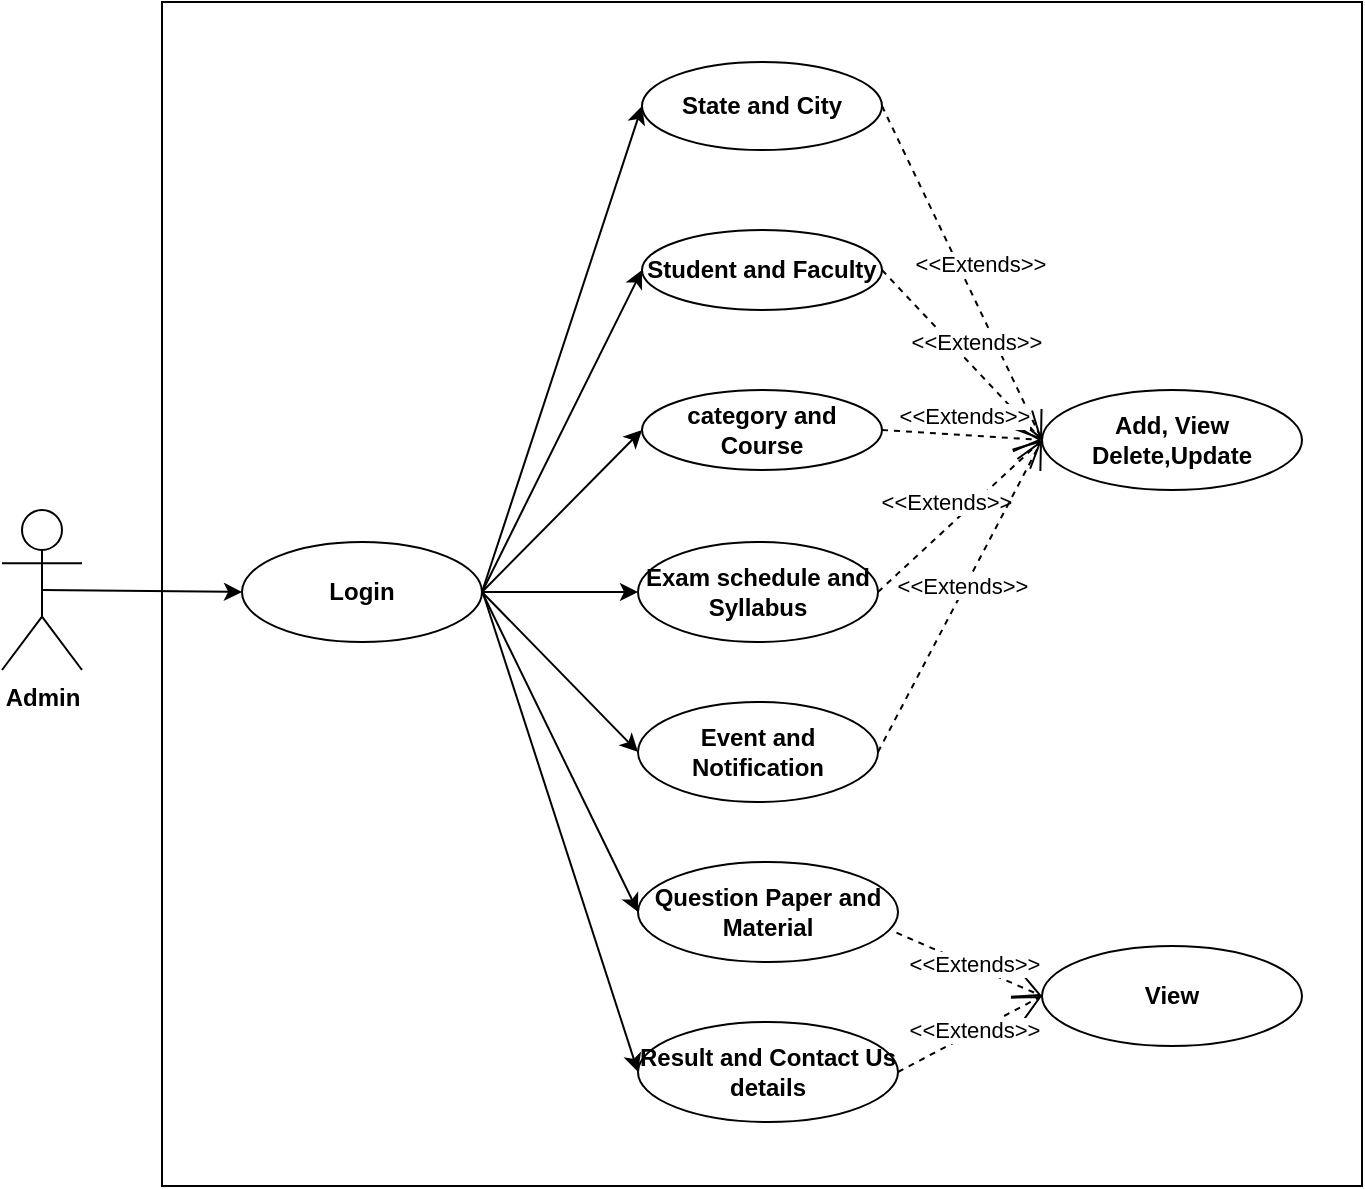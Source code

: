 <mxfile version="12.4.1" type="device" pages="1"><diagram id="-WtMuzNj1OtKJQWZ-gPg" name="Page-1"><mxGraphModel dx="1021" dy="509" grid="1" gridSize="10" guides="1" tooltips="1" connect="1" arrows="1" fold="1" page="1" pageScale="1" pageWidth="827" pageHeight="1169" math="0" shadow="0"><root><mxCell id="0"/><mxCell id="1" parent="0"/><mxCell id="2abFkvIkAXN5Pg3tzGs2-247" value="" style="rounded=0;whiteSpace=wrap;html=1;" vertex="1" parent="1"><mxGeometry x="160" y="288" width="600" height="592" as="geometry"/></mxCell><mxCell id="2abFkvIkAXN5Pg3tzGs2-222" value="Admin" style="shape=umlActor;verticalLabelPosition=bottom;labelBackgroundColor=#ffffff;verticalAlign=top;html=1;outlineConnect=0;fontStyle=1" vertex="1" parent="1"><mxGeometry x="80" y="542" width="40" height="80" as="geometry"/></mxCell><mxCell id="2abFkvIkAXN5Pg3tzGs2-223" value="Login" style="ellipse;whiteSpace=wrap;html=1;fontStyle=1" vertex="1" parent="1"><mxGeometry x="200" y="558" width="120" height="50" as="geometry"/></mxCell><mxCell id="2abFkvIkAXN5Pg3tzGs2-224" value="category and Course" style="ellipse;whiteSpace=wrap;html=1;fontStyle=1" vertex="1" parent="1"><mxGeometry x="400" y="482" width="120" height="40" as="geometry"/></mxCell><mxCell id="2abFkvIkAXN5Pg3tzGs2-225" value="Exam schedule and Syllabus" style="ellipse;whiteSpace=wrap;html=1;fontStyle=1" vertex="1" parent="1"><mxGeometry x="398" y="558" width="120" height="50" as="geometry"/></mxCell><mxCell id="2abFkvIkAXN5Pg3tzGs2-226" value="Result and Contact Us details" style="ellipse;whiteSpace=wrap;html=1;fontStyle=1" vertex="1" parent="1"><mxGeometry x="398" y="798" width="130" height="50" as="geometry"/></mxCell><mxCell id="2abFkvIkAXN5Pg3tzGs2-227" value="Question Paper and Material" style="ellipse;whiteSpace=wrap;html=1;fontStyle=1" vertex="1" parent="1"><mxGeometry x="398" y="718" width="130" height="50" as="geometry"/></mxCell><mxCell id="2abFkvIkAXN5Pg3tzGs2-228" value="Event and Notification" style="ellipse;whiteSpace=wrap;html=1;fontStyle=1" vertex="1" parent="1"><mxGeometry x="398" y="638" width="120" height="50" as="geometry"/></mxCell><mxCell id="2abFkvIkAXN5Pg3tzGs2-229" value="Student and Faculty" style="ellipse;whiteSpace=wrap;html=1;fontStyle=1" vertex="1" parent="1"><mxGeometry x="400" y="402" width="120" height="40" as="geometry"/></mxCell><mxCell id="2abFkvIkAXN5Pg3tzGs2-230" value="State and City" style="ellipse;whiteSpace=wrap;html=1;fontStyle=1" vertex="1" parent="1"><mxGeometry x="400" y="318" width="120" height="44" as="geometry"/></mxCell><mxCell id="2abFkvIkAXN5Pg3tzGs2-231" value="" style="endArrow=classic;html=1;entryX=0;entryY=0.5;entryDx=0;entryDy=0;exitX=0.5;exitY=0.5;exitDx=0;exitDy=0;exitPerimeter=0;fontStyle=1" edge="1" parent="1" source="2abFkvIkAXN5Pg3tzGs2-222" target="2abFkvIkAXN5Pg3tzGs2-223"><mxGeometry width="50" height="50" relative="1" as="geometry"><mxPoint x="80" y="912" as="sourcePoint"/><mxPoint x="130" y="862" as="targetPoint"/></mxGeometry></mxCell><mxCell id="2abFkvIkAXN5Pg3tzGs2-232" value="" style="endArrow=classic;html=1;entryX=0;entryY=0.5;entryDx=0;entryDy=0;exitX=1;exitY=0.5;exitDx=0;exitDy=0;fontStyle=1" edge="1" parent="1" source="2abFkvIkAXN5Pg3tzGs2-223" target="2abFkvIkAXN5Pg3tzGs2-230"><mxGeometry width="50" height="50" relative="1" as="geometry"><mxPoint x="110" y="592" as="sourcePoint"/><mxPoint x="210" y="592" as="targetPoint"/></mxGeometry></mxCell><mxCell id="2abFkvIkAXN5Pg3tzGs2-233" value="" style="endArrow=classic;html=1;entryX=0;entryY=0.5;entryDx=0;entryDy=0;exitX=1;exitY=0.5;exitDx=0;exitDy=0;fontStyle=1" edge="1" parent="1" source="2abFkvIkAXN5Pg3tzGs2-223" target="2abFkvIkAXN5Pg3tzGs2-229"><mxGeometry width="50" height="50" relative="1" as="geometry"><mxPoint x="120" y="602" as="sourcePoint"/><mxPoint x="220" y="602" as="targetPoint"/></mxGeometry></mxCell><mxCell id="2abFkvIkAXN5Pg3tzGs2-234" value="" style="endArrow=classic;html=1;entryX=0;entryY=0.5;entryDx=0;entryDy=0;exitX=1;exitY=0.5;exitDx=0;exitDy=0;fontStyle=1" edge="1" parent="1" source="2abFkvIkAXN5Pg3tzGs2-223" target="2abFkvIkAXN5Pg3tzGs2-224"><mxGeometry width="50" height="50" relative="1" as="geometry"><mxPoint x="130" y="612" as="sourcePoint"/><mxPoint x="230" y="612" as="targetPoint"/></mxGeometry></mxCell><mxCell id="2abFkvIkAXN5Pg3tzGs2-235" value="" style="endArrow=classic;html=1;entryX=0;entryY=0.5;entryDx=0;entryDy=0;exitX=1;exitY=0.5;exitDx=0;exitDy=0;fontStyle=1" edge="1" parent="1" source="2abFkvIkAXN5Pg3tzGs2-223" target="2abFkvIkAXN5Pg3tzGs2-228"><mxGeometry width="50" height="50" relative="1" as="geometry"><mxPoint x="140" y="622" as="sourcePoint"/><mxPoint x="240" y="622" as="targetPoint"/></mxGeometry></mxCell><mxCell id="2abFkvIkAXN5Pg3tzGs2-236" value="" style="endArrow=classic;html=1;entryX=0;entryY=0.5;entryDx=0;entryDy=0;exitX=1;exitY=0.5;exitDx=0;exitDy=0;fontStyle=1" edge="1" parent="1" source="2abFkvIkAXN5Pg3tzGs2-223" target="2abFkvIkAXN5Pg3tzGs2-227"><mxGeometry width="50" height="50" relative="1" as="geometry"><mxPoint x="150" y="632" as="sourcePoint"/><mxPoint x="250" y="632" as="targetPoint"/></mxGeometry></mxCell><mxCell id="2abFkvIkAXN5Pg3tzGs2-237" value="" style="endArrow=classic;html=1;entryX=0;entryY=0.5;entryDx=0;entryDy=0;exitX=1;exitY=0.5;exitDx=0;exitDy=0;fontStyle=1" edge="1" parent="1" source="2abFkvIkAXN5Pg3tzGs2-223" target="2abFkvIkAXN5Pg3tzGs2-225"><mxGeometry width="50" height="50" relative="1" as="geometry"><mxPoint x="160" y="642" as="sourcePoint"/><mxPoint x="260" y="642" as="targetPoint"/></mxGeometry></mxCell><mxCell id="2abFkvIkAXN5Pg3tzGs2-238" value="" style="endArrow=classic;html=1;entryX=0;entryY=0.5;entryDx=0;entryDy=0;fontStyle=1" edge="1" parent="1" target="2abFkvIkAXN5Pg3tzGs2-226"><mxGeometry width="50" height="50" relative="1" as="geometry"><mxPoint x="320" y="582" as="sourcePoint"/><mxPoint x="410" y="752" as="targetPoint"/></mxGeometry></mxCell><mxCell id="2abFkvIkAXN5Pg3tzGs2-239" value="Add, View Delete,Update" style="ellipse;whiteSpace=wrap;html=1;fontStyle=1" vertex="1" parent="1"><mxGeometry x="600" y="482" width="130" height="50" as="geometry"/></mxCell><mxCell id="2abFkvIkAXN5Pg3tzGs2-241" value="&amp;lt;&amp;lt;Extends&amp;gt;&amp;gt;" style="endArrow=open;endSize=12;dashed=1;html=1;exitX=1;exitY=0.5;exitDx=0;exitDy=0;entryX=0;entryY=0.5;entryDx=0;entryDy=0;" edge="1" parent="1" source="2abFkvIkAXN5Pg3tzGs2-225" target="2abFkvIkAXN5Pg3tzGs2-239"><mxGeometry y="10" width="160" relative="1" as="geometry"><mxPoint x="550" y="581.5" as="sourcePoint"/><mxPoint x="710" y="581.5" as="targetPoint"/><mxPoint as="offset"/></mxGeometry></mxCell><mxCell id="2abFkvIkAXN5Pg3tzGs2-242" value="&amp;lt;&amp;lt;Extends&amp;gt;&amp;gt;" style="endArrow=open;endSize=12;dashed=1;html=1;exitX=1;exitY=0.5;exitDx=0;exitDy=0;entryX=0;entryY=0.5;entryDx=0;entryDy=0;" edge="1" parent="1" source="2abFkvIkAXN5Pg3tzGs2-230" target="2abFkvIkAXN5Pg3tzGs2-239"><mxGeometry y="10" width="160" relative="1" as="geometry"><mxPoint x="690" y="402" as="sourcePoint"/><mxPoint x="772" y="326" as="targetPoint"/><mxPoint as="offset"/></mxGeometry></mxCell><mxCell id="2abFkvIkAXN5Pg3tzGs2-243" value="&amp;lt;&amp;lt;Extends&amp;gt;&amp;gt;" style="endArrow=open;endSize=12;dashed=1;html=1;exitX=1;exitY=0.5;exitDx=0;exitDy=0;entryX=0;entryY=0.5;entryDx=0;entryDy=0;" edge="1" parent="1" source="2abFkvIkAXN5Pg3tzGs2-229" target="2abFkvIkAXN5Pg3tzGs2-239"><mxGeometry y="10" width="160" relative="1" as="geometry"><mxPoint x="700" y="412" as="sourcePoint"/><mxPoint x="782" y="336" as="targetPoint"/><mxPoint as="offset"/></mxGeometry></mxCell><mxCell id="2abFkvIkAXN5Pg3tzGs2-244" value="&amp;lt;&amp;lt;Extends&amp;gt;&amp;gt;" style="endArrow=open;endSize=12;dashed=1;html=1;exitX=1;exitY=0.5;exitDx=0;exitDy=0;entryX=0;entryY=0.5;entryDx=0;entryDy=0;" edge="1" parent="1" source="2abFkvIkAXN5Pg3tzGs2-224" target="2abFkvIkAXN5Pg3tzGs2-239"><mxGeometry y="10" width="160" relative="1" as="geometry"><mxPoint x="710" y="422" as="sourcePoint"/><mxPoint x="792" y="346" as="targetPoint"/><mxPoint as="offset"/></mxGeometry></mxCell><mxCell id="2abFkvIkAXN5Pg3tzGs2-245" value="&amp;lt;&amp;lt;Extends&amp;gt;&amp;gt;" style="endArrow=open;endSize=12;dashed=1;html=1;exitX=1;exitY=0.5;exitDx=0;exitDy=0;entryX=0;entryY=0.5;entryDx=0;entryDy=0;" edge="1" parent="1" source="2abFkvIkAXN5Pg3tzGs2-228" target="2abFkvIkAXN5Pg3tzGs2-239"><mxGeometry x="0.056" y="1" width="160" relative="1" as="geometry"><mxPoint x="600" y="711" as="sourcePoint"/><mxPoint x="722" y="595" as="targetPoint"/><mxPoint as="offset"/></mxGeometry></mxCell><mxCell id="2abFkvIkAXN5Pg3tzGs2-248" value="View" style="ellipse;whiteSpace=wrap;html=1;fontStyle=1" vertex="1" parent="1"><mxGeometry x="600" y="760" width="130" height="50" as="geometry"/></mxCell><mxCell id="2abFkvIkAXN5Pg3tzGs2-249" value="&amp;lt;&amp;lt;Extends&amp;gt;&amp;gt;" style="endArrow=open;endSize=12;dashed=1;html=1;exitX=0.994;exitY=0.707;exitDx=0;exitDy=0;entryX=0;entryY=0.5;entryDx=0;entryDy=0;exitPerimeter=0;" edge="1" parent="1" source="2abFkvIkAXN5Pg3tzGs2-227" target="2abFkvIkAXN5Pg3tzGs2-248"><mxGeometry x="0.056" y="1" width="160" relative="1" as="geometry"><mxPoint x="528.0" y="673" as="sourcePoint"/><mxPoint x="610" y="517" as="targetPoint"/><mxPoint as="offset"/></mxGeometry></mxCell><mxCell id="2abFkvIkAXN5Pg3tzGs2-250" value="&amp;lt;&amp;lt;Extends&amp;gt;&amp;gt;" style="endArrow=open;endSize=12;dashed=1;html=1;exitX=1;exitY=0.5;exitDx=0;exitDy=0;entryX=0;entryY=0.5;entryDx=0;entryDy=0;" edge="1" parent="1" source="2abFkvIkAXN5Pg3tzGs2-226" target="2abFkvIkAXN5Pg3tzGs2-248"><mxGeometry x="0.056" y="1" width="160" relative="1" as="geometry"><mxPoint x="537.22" y="763.35" as="sourcePoint"/><mxPoint x="610" y="795.0" as="targetPoint"/><mxPoint as="offset"/></mxGeometry></mxCell></root></mxGraphModel></diagram></mxfile>